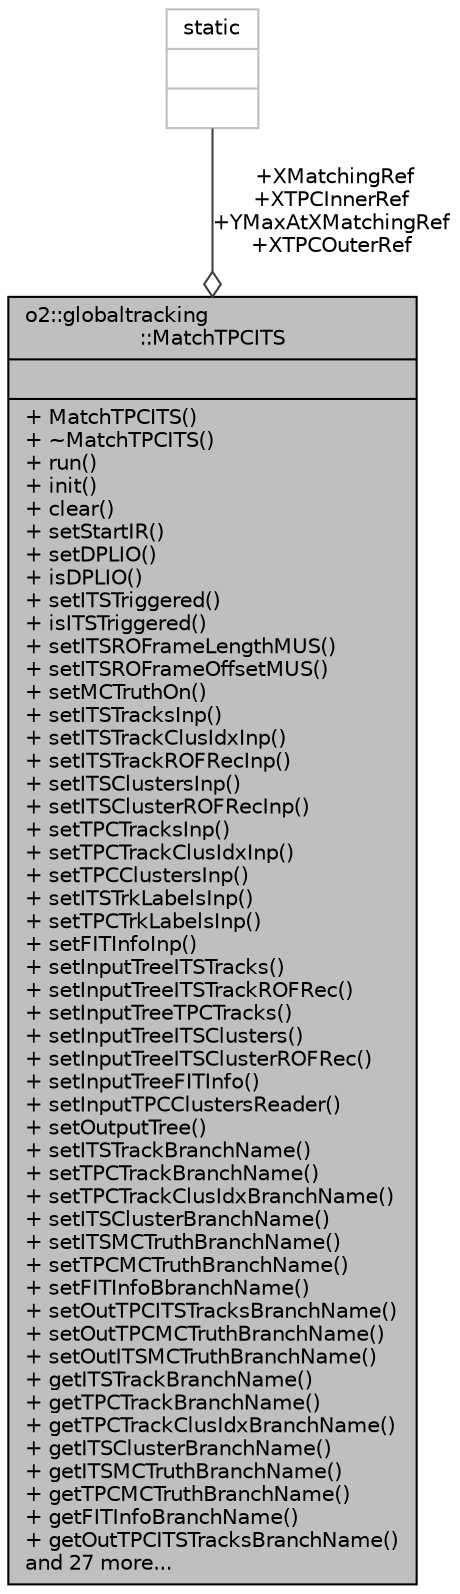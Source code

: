 digraph "o2::globaltracking::MatchTPCITS"
{
 // INTERACTIVE_SVG=YES
  bgcolor="transparent";
  edge [fontname="Helvetica",fontsize="10",labelfontname="Helvetica",labelfontsize="10"];
  node [fontname="Helvetica",fontsize="10",shape=record];
  Node1 [label="{o2::globaltracking\l::MatchTPCITS\n||+ MatchTPCITS()\l+ ~MatchTPCITS()\l+ run()\l+ init()\l+ clear()\l+ setStartIR()\l+ setDPLIO()\l+ isDPLIO()\l+ setITSTriggered()\l+ isITSTriggered()\l+ setITSROFrameLengthMUS()\l+ setITSROFrameOffsetMUS()\l+ setMCTruthOn()\l+ setITSTracksInp()\l+ setITSTrackClusIdxInp()\l+ setITSTrackROFRecInp()\l+ setITSClustersInp()\l+ setITSClusterROFRecInp()\l+ setTPCTracksInp()\l+ setTPCTrackClusIdxInp()\l+ setTPCClustersInp()\l+ setITSTrkLabelsInp()\l+ setTPCTrkLabelsInp()\l+ setFITInfoInp()\l+ setInputTreeITSTracks()\l+ setInputTreeITSTrackROFRec()\l+ setInputTreeTPCTracks()\l+ setInputTreeITSClusters()\l+ setInputTreeITSClusterROFRec()\l+ setInputTreeFITInfo()\l+ setInputTPCClustersReader()\l+ setOutputTree()\l+ setITSTrackBranchName()\l+ setTPCTrackBranchName()\l+ setTPCTrackClusIdxBranchName()\l+ setITSClusterBranchName()\l+ setITSMCTruthBranchName()\l+ setTPCMCTruthBranchName()\l+ setFITInfoBbranchName()\l+ setOutTPCITSTracksBranchName()\l+ setOutTPCMCTruthBranchName()\l+ setOutITSMCTruthBranchName()\l+ getITSTrackBranchName()\l+ getTPCTrackBranchName()\l+ getTPCTrackClusIdxBranchName()\l+ getITSClusterBranchName()\l+ getITSMCTruthBranchName()\l+ getTPCMCTruthBranchName()\l+ getFITInfoBranchName()\l+ getOutTPCITSTracksBranchName()\land 27 more...\l}",height=0.2,width=0.4,color="black", fillcolor="grey75", style="filled", fontcolor="black"];
  Node2 -> Node1 [color="grey25",fontsize="10",style="solid",label=" +XMatchingRef\n+XTPCInnerRef\n+YMaxAtXMatchingRef\n+XTPCOuterRef" ,arrowhead="odiamond",fontname="Helvetica"];
  Node2 [label="{static\n||}",height=0.2,width=0.4,color="grey75"];
}
